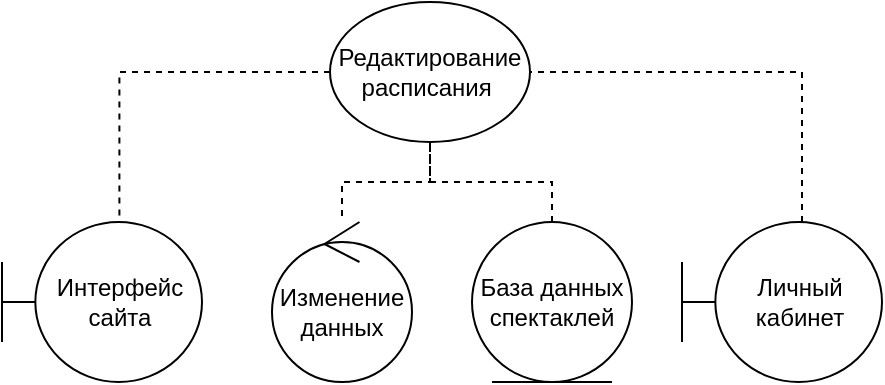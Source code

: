 <mxfile version="20.8.23" type="github">
  <diagram name="Страница 1" id="-wplbeOZwGjVO3PBO4Dm">
    <mxGraphModel dx="594" dy="319" grid="1" gridSize="10" guides="1" tooltips="1" connect="1" arrows="1" fold="1" page="1" pageScale="1" pageWidth="827" pageHeight="1169" math="0" shadow="0">
      <root>
        <mxCell id="0" />
        <mxCell id="1" parent="0" />
        <mxCell id="GcTC3pJcydsZxGFj_M0e-6" style="edgeStyle=orthogonalEdgeStyle;rounded=0;orthogonalLoop=1;jettySize=auto;html=1;entryX=0.587;entryY=-0.012;entryDx=0;entryDy=0;entryPerimeter=0;endArrow=none;endFill=0;dashed=1;" edge="1" parent="1" source="GcTC3pJcydsZxGFj_M0e-1" target="GcTC3pJcydsZxGFj_M0e-2">
          <mxGeometry relative="1" as="geometry" />
        </mxCell>
        <mxCell id="GcTC3pJcydsZxGFj_M0e-7" value="" style="edgeStyle=orthogonalEdgeStyle;rounded=0;orthogonalLoop=1;jettySize=auto;html=1;dashed=1;endArrow=none;endFill=0;" edge="1" parent="1" source="GcTC3pJcydsZxGFj_M0e-1" target="GcTC3pJcydsZxGFj_M0e-4">
          <mxGeometry relative="1" as="geometry" />
        </mxCell>
        <mxCell id="GcTC3pJcydsZxGFj_M0e-1" value="Редактирование расписания&amp;nbsp;" style="ellipse;whiteSpace=wrap;html=1;fillColor=none;" vertex="1" parent="1">
          <mxGeometry x="314" y="420" width="100" height="70" as="geometry" />
        </mxCell>
        <mxCell id="GcTC3pJcydsZxGFj_M0e-2" value="Интерфейс сайта" style="shape=umlBoundary;whiteSpace=wrap;html=1;" vertex="1" parent="1">
          <mxGeometry x="150" y="530" width="100" height="80" as="geometry" />
        </mxCell>
        <mxCell id="GcTC3pJcydsZxGFj_M0e-8" value="" style="edgeStyle=orthogonalEdgeStyle;rounded=0;orthogonalLoop=1;jettySize=auto;html=1;dashed=1;endArrow=none;endFill=0;" edge="1" parent="1" source="GcTC3pJcydsZxGFj_M0e-3" target="GcTC3pJcydsZxGFj_M0e-1">
          <mxGeometry relative="1" as="geometry" />
        </mxCell>
        <mxCell id="GcTC3pJcydsZxGFj_M0e-3" value="База данных спектаклей" style="ellipse;shape=umlEntity;whiteSpace=wrap;html=1;" vertex="1" parent="1">
          <mxGeometry x="385" y="530" width="80" height="80" as="geometry" />
        </mxCell>
        <mxCell id="GcTC3pJcydsZxGFj_M0e-4" value="Изменение данных" style="ellipse;shape=umlControl;whiteSpace=wrap;html=1;" vertex="1" parent="1">
          <mxGeometry x="285" y="530" width="70" height="80" as="geometry" />
        </mxCell>
        <mxCell id="GcTC3pJcydsZxGFj_M0e-9" style="edgeStyle=orthogonalEdgeStyle;rounded=0;orthogonalLoop=1;jettySize=auto;html=1;entryX=1;entryY=0.5;entryDx=0;entryDy=0;dashed=1;endArrow=none;endFill=0;" edge="1" parent="1" source="GcTC3pJcydsZxGFj_M0e-5" target="GcTC3pJcydsZxGFj_M0e-1">
          <mxGeometry relative="1" as="geometry">
            <Array as="points">
              <mxPoint x="550" y="455" />
            </Array>
          </mxGeometry>
        </mxCell>
        <mxCell id="GcTC3pJcydsZxGFj_M0e-5" value="Личный кабинет" style="shape=umlBoundary;whiteSpace=wrap;html=1;" vertex="1" parent="1">
          <mxGeometry x="490" y="530" width="100" height="80" as="geometry" />
        </mxCell>
      </root>
    </mxGraphModel>
  </diagram>
</mxfile>
